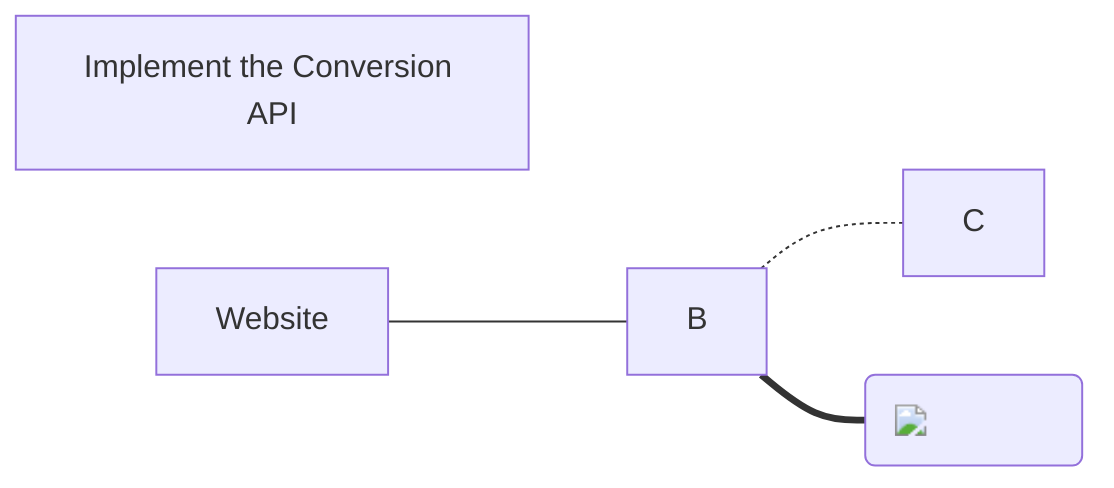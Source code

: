 flowchart LR
   CAPI[Implement the Conversion API]
    Website --- B
    B -.- C
    B === D(<img src="https://i1.wp.com/observingfromspace.com/wp-content/uploads/2020/10/image-29.png"/>)


click B "http://www.github.com" "This is a tooltip for a link"